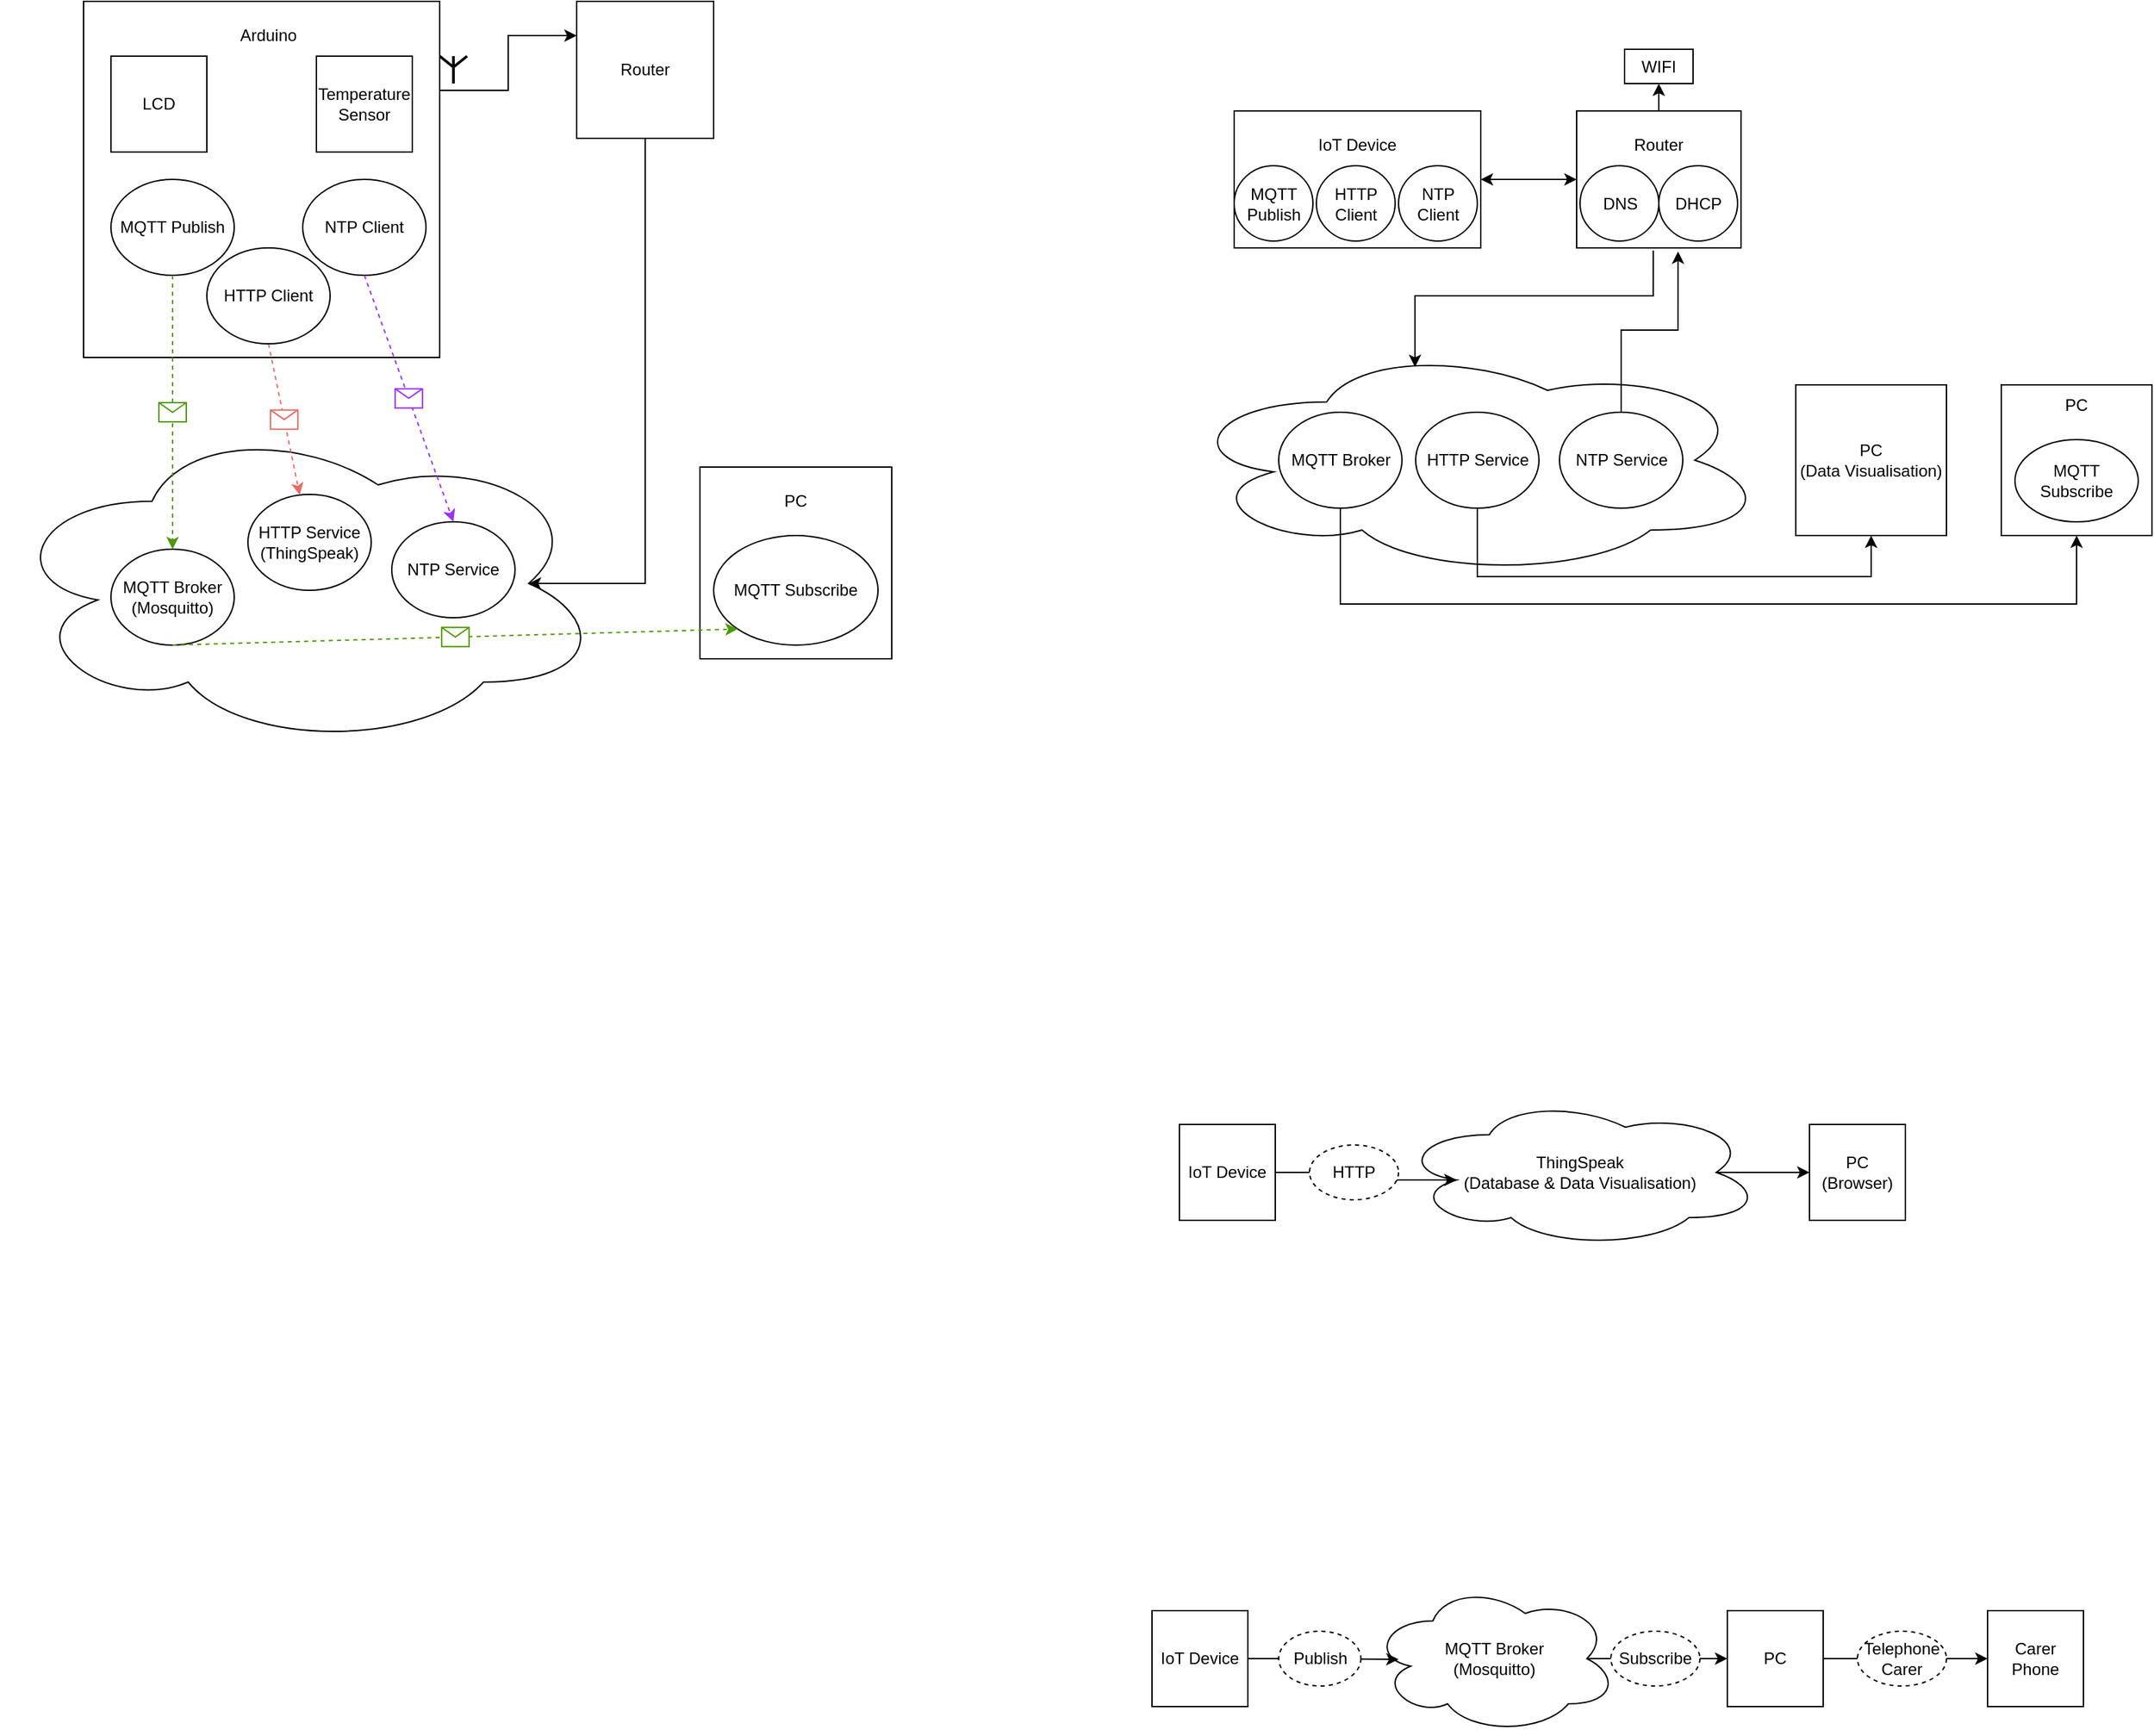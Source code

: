 <mxfile version="22.1.16" type="device">
  <diagram name="Page-1" id="0yGpoNeoxVm-OERjQBZb">
    <mxGraphModel dx="1509" dy="880" grid="1" gridSize="10" guides="1" tooltips="1" connect="1" arrows="1" fold="1" page="1" pageScale="1" pageWidth="827" pageHeight="1169" math="0" shadow="0">
      <root>
        <mxCell id="0" />
        <mxCell id="1" parent="0" />
        <mxCell id="Wd25hD4AQNklsteWxAcO-42" value="" style="rounded=0;whiteSpace=wrap;html=1;" vertex="1" parent="1">
          <mxGeometry x="910" y="120" width="180" height="100" as="geometry" />
        </mxCell>
        <mxCell id="Wd25hD4AQNklsteWxAcO-26" value="" style="ellipse;shape=cloud;whiteSpace=wrap;html=1;movable=1;resizable=1;rotatable=1;deletable=1;editable=1;locked=0;connectable=1;" vertex="1" parent="1">
          <mxGeometry x="870" y="290" width="430" height="170" as="geometry" />
        </mxCell>
        <mxCell id="pfSuiuinpDNsHBikFaRI-31" value="" style="whiteSpace=wrap;html=1;aspect=fixed;" parent="1" vertex="1">
          <mxGeometry x="520" y="380" width="140" height="140" as="geometry" />
        </mxCell>
        <mxCell id="pfSuiuinpDNsHBikFaRI-27" value="" style="ellipse;shape=cloud;whiteSpace=wrap;html=1;movable=1;resizable=1;rotatable=1;deletable=1;editable=1;locked=0;connectable=1;" parent="1" vertex="1">
          <mxGeometry x="10" y="345" width="440" height="240" as="geometry" />
        </mxCell>
        <mxCell id="pfSuiuinpDNsHBikFaRI-88" style="edgeStyle=orthogonalEdgeStyle;rounded=0;orthogonalLoop=1;jettySize=auto;html=1;exitX=1;exitY=0.25;exitDx=0;exitDy=0;entryX=0;entryY=0.25;entryDx=0;entryDy=0;" parent="1" source="pfSuiuinpDNsHBikFaRI-2" target="pfSuiuinpDNsHBikFaRI-4" edge="1">
          <mxGeometry relative="1" as="geometry" />
        </mxCell>
        <mxCell id="pfSuiuinpDNsHBikFaRI-2" value="" style="whiteSpace=wrap;html=1;aspect=fixed;" parent="1" vertex="1">
          <mxGeometry x="70" y="40" width="260" height="260" as="geometry" />
        </mxCell>
        <mxCell id="pfSuiuinpDNsHBikFaRI-46" style="edgeStyle=orthogonalEdgeStyle;rounded=0;orthogonalLoop=1;jettySize=auto;html=1;exitX=0.5;exitY=1;exitDx=0;exitDy=0;entryX=0.875;entryY=0.5;entryDx=0;entryDy=0;entryPerimeter=0;" parent="1" source="pfSuiuinpDNsHBikFaRI-4" target="pfSuiuinpDNsHBikFaRI-27" edge="1">
          <mxGeometry relative="1" as="geometry">
            <mxPoint x="460" y="440" as="targetPoint" />
            <Array as="points">
              <mxPoint x="480" y="465" />
            </Array>
          </mxGeometry>
        </mxCell>
        <mxCell id="pfSuiuinpDNsHBikFaRI-4" value="Router" style="whiteSpace=wrap;html=1;aspect=fixed;" parent="1" vertex="1">
          <mxGeometry x="430" y="40" width="100" height="100" as="geometry" />
        </mxCell>
        <mxCell id="pfSuiuinpDNsHBikFaRI-29" value="MQTT Subscribe" style="ellipse;whiteSpace=wrap;html=1;" parent="1" vertex="1">
          <mxGeometry x="530" y="430" width="120" height="80" as="geometry" />
        </mxCell>
        <mxCell id="pfSuiuinpDNsHBikFaRI-33" value="PC" style="text;html=1;strokeColor=none;fillColor=none;align=center;verticalAlign=middle;whiteSpace=wrap;rounded=0;" parent="1" vertex="1">
          <mxGeometry x="560" y="390" width="60" height="30" as="geometry" />
        </mxCell>
        <mxCell id="pfSuiuinpDNsHBikFaRI-36" value="MQTT Publish" style="ellipse;whiteSpace=wrap;html=1;" parent="1" vertex="1">
          <mxGeometry x="90" y="170" width="90" height="70" as="geometry" />
        </mxCell>
        <mxCell id="pfSuiuinpDNsHBikFaRI-37" value="Arduino" style="text;html=1;strokeColor=none;fillColor=none;align=center;verticalAlign=middle;whiteSpace=wrap;rounded=0;" parent="1" vertex="1">
          <mxGeometry x="175" y="50" width="60" height="30" as="geometry" />
        </mxCell>
        <mxCell id="pfSuiuinpDNsHBikFaRI-39" value="LCD" style="whiteSpace=wrap;html=1;aspect=fixed;" parent="1" vertex="1">
          <mxGeometry x="90" y="80" width="70" height="70" as="geometry" />
        </mxCell>
        <mxCell id="pfSuiuinpDNsHBikFaRI-40" value="Temperature Sensor" style="whiteSpace=wrap;html=1;aspect=fixed;" parent="1" vertex="1">
          <mxGeometry x="240" y="80" width="70" height="70" as="geometry" />
        </mxCell>
        <mxCell id="pfSuiuinpDNsHBikFaRI-50" value="" style="endArrow=classic;html=1;rounded=0;exitX=0.5;exitY=1;exitDx=0;exitDy=0;entryX=0.5;entryY=0;entryDx=0;entryDy=0;dashed=1;strokeColor=#4D9900;" parent="1" source="pfSuiuinpDNsHBikFaRI-36" target="pfSuiuinpDNsHBikFaRI-82" edge="1">
          <mxGeometry relative="1" as="geometry">
            <mxPoint x="170" y="250" as="sourcePoint" />
            <mxPoint x="260" y="410" as="targetPoint" />
          </mxGeometry>
        </mxCell>
        <mxCell id="pfSuiuinpDNsHBikFaRI-51" value="" style="shape=message;html=1;outlineConnect=0;strokeColor=#4D9900;" parent="pfSuiuinpDNsHBikFaRI-50" vertex="1">
          <mxGeometry width="20" height="14" relative="1" as="geometry">
            <mxPoint x="-10" y="-7" as="offset" />
          </mxGeometry>
        </mxCell>
        <mxCell id="pfSuiuinpDNsHBikFaRI-62" value="IoT Device" style="whiteSpace=wrap;html=1;aspect=fixed;" parent="1" vertex="1">
          <mxGeometry x="850" y="1215" width="70" height="70" as="geometry" />
        </mxCell>
        <mxCell id="pfSuiuinpDNsHBikFaRI-63" value="PC" style="whiteSpace=wrap;html=1;aspect=fixed;" parent="1" vertex="1">
          <mxGeometry x="1270" y="1215" width="70" height="70" as="geometry" />
        </mxCell>
        <mxCell id="Wd25hD4AQNklsteWxAcO-57" style="edgeStyle=orthogonalEdgeStyle;rounded=0;orthogonalLoop=1;jettySize=auto;html=1;exitX=0.875;exitY=0.5;exitDx=0;exitDy=0;exitPerimeter=0;entryX=0;entryY=0.5;entryDx=0;entryDy=0;" edge="1" parent="1" source="pfSuiuinpDNsHBikFaRI-64" target="pfSuiuinpDNsHBikFaRI-63">
          <mxGeometry relative="1" as="geometry" />
        </mxCell>
        <mxCell id="pfSuiuinpDNsHBikFaRI-64" value="MQTT Broker&lt;br&gt;(Mosquitto)" style="ellipse;shape=cloud;whiteSpace=wrap;html=1;" parent="1" vertex="1">
          <mxGeometry x="1010" y="1195" width="180" height="110" as="geometry" />
        </mxCell>
        <mxCell id="pfSuiuinpDNsHBikFaRI-68" value="Subscribe" style="ellipse;whiteSpace=wrap;html=1;dashed=1;" parent="1" vertex="1">
          <mxGeometry x="1185" y="1230" width="65" height="40" as="geometry" />
        </mxCell>
        <mxCell id="pfSuiuinpDNsHBikFaRI-72" value="Carer Phone" style="whiteSpace=wrap;html=1;aspect=fixed;" parent="1" vertex="1">
          <mxGeometry x="1460" y="1215" width="70" height="70" as="geometry" />
        </mxCell>
        <mxCell id="pfSuiuinpDNsHBikFaRI-73" value="" style="endArrow=classic;html=1;rounded=0;exitX=1;exitY=0.5;exitDx=0;exitDy=0;entryX=0;entryY=0.5;entryDx=0;entryDy=0;" parent="1" source="pfSuiuinpDNsHBikFaRI-63" target="pfSuiuinpDNsHBikFaRI-72" edge="1">
          <mxGeometry width="50" height="50" relative="1" as="geometry">
            <mxPoint x="1369" y="1490" as="sourcePoint" />
            <mxPoint x="1283" y="1380" as="targetPoint" />
          </mxGeometry>
        </mxCell>
        <mxCell id="pfSuiuinpDNsHBikFaRI-74" value="Telephone Carer" style="ellipse;whiteSpace=wrap;html=1;dashed=1;" parent="1" vertex="1">
          <mxGeometry x="1365" y="1230" width="65" height="40" as="geometry" />
        </mxCell>
        <mxCell id="pfSuiuinpDNsHBikFaRI-75" value="IoT Device" style="whiteSpace=wrap;html=1;aspect=fixed;" parent="1" vertex="1">
          <mxGeometry x="870" y="860" width="70" height="70" as="geometry" />
        </mxCell>
        <mxCell id="pfSuiuinpDNsHBikFaRI-102" style="edgeStyle=orthogonalEdgeStyle;rounded=0;orthogonalLoop=1;jettySize=auto;html=1;exitX=0.875;exitY=0.5;exitDx=0;exitDy=0;exitPerimeter=0;entryX=0;entryY=0.5;entryDx=0;entryDy=0;" parent="1" source="pfSuiuinpDNsHBikFaRI-76" target="pfSuiuinpDNsHBikFaRI-101" edge="1">
          <mxGeometry relative="1" as="geometry" />
        </mxCell>
        <mxCell id="pfSuiuinpDNsHBikFaRI-76" value="ThingSpeak&lt;br&gt;(Database &amp;amp; Data Visualisation)" style="ellipse;shape=cloud;whiteSpace=wrap;html=1;" parent="1" vertex="1">
          <mxGeometry x="1030" y="840" width="265" height="110" as="geometry" />
        </mxCell>
        <mxCell id="pfSuiuinpDNsHBikFaRI-80" value="NTP Client" style="ellipse;whiteSpace=wrap;html=1;" parent="1" vertex="1">
          <mxGeometry x="230" y="170" width="90" height="70" as="geometry" />
        </mxCell>
        <mxCell id="pfSuiuinpDNsHBikFaRI-82" value="MQTT Broker&lt;br style=&quot;border-color: var(--border-color);&quot;&gt;(Mosquitto)" style="ellipse;whiteSpace=wrap;html=1;" parent="1" vertex="1">
          <mxGeometry x="90" y="440" width="90" height="70" as="geometry" />
        </mxCell>
        <mxCell id="pfSuiuinpDNsHBikFaRI-83" value="HTTP Service&lt;br style=&quot;border-color: var(--border-color);&quot;&gt;(ThingSpeak)" style="ellipse;whiteSpace=wrap;html=1;" parent="1" vertex="1">
          <mxGeometry x="190" y="400" width="90" height="70" as="geometry" />
        </mxCell>
        <mxCell id="pfSuiuinpDNsHBikFaRI-84" value="NTP Service" style="ellipse;whiteSpace=wrap;html=1;" parent="1" vertex="1">
          <mxGeometry x="295" y="420" width="90" height="70" as="geometry" />
        </mxCell>
        <mxCell id="pfSuiuinpDNsHBikFaRI-85" value="" style="verticalLabelPosition=bottom;shadow=0;dashed=0;align=center;html=1;verticalAlign=top;shape=mxgraph.electrical.radio.aerial_-_antenna_1;strokeWidth=2;" parent="1" vertex="1">
          <mxGeometry x="330" y="80" width="20" height="20" as="geometry" />
        </mxCell>
        <mxCell id="pfSuiuinpDNsHBikFaRI-89" value="" style="endArrow=classic;html=1;rounded=0;dashed=1;exitX=0.5;exitY=1;exitDx=0;exitDy=0;strokeColor=#EA6B66;" parent="1" source="pfSuiuinpDNsHBikFaRI-91" target="pfSuiuinpDNsHBikFaRI-83" edge="1">
          <mxGeometry relative="1" as="geometry">
            <mxPoint x="237" y="240" as="sourcePoint" />
            <mxPoint x="340" y="430" as="targetPoint" />
          </mxGeometry>
        </mxCell>
        <mxCell id="pfSuiuinpDNsHBikFaRI-90" value="" style="shape=message;html=1;outlineConnect=0;strokeColor=#EA6B66;" parent="pfSuiuinpDNsHBikFaRI-89" vertex="1">
          <mxGeometry width="20" height="14" relative="1" as="geometry">
            <mxPoint x="-10" y="-7" as="offset" />
          </mxGeometry>
        </mxCell>
        <mxCell id="pfSuiuinpDNsHBikFaRI-91" value="HTTP Client" style="ellipse;whiteSpace=wrap;html=1;" parent="1" vertex="1">
          <mxGeometry x="160" y="220" width="90" height="70" as="geometry" />
        </mxCell>
        <mxCell id="pfSuiuinpDNsHBikFaRI-92" value="" style="endArrow=classic;html=1;rounded=0;dashed=1;exitX=0.5;exitY=1;exitDx=0;exitDy=0;entryX=0.5;entryY=0;entryDx=0;entryDy=0;strokeColor=#9933FF;" parent="1" source="pfSuiuinpDNsHBikFaRI-80" target="pfSuiuinpDNsHBikFaRI-84" edge="1">
          <mxGeometry relative="1" as="geometry">
            <mxPoint x="215" y="300" as="sourcePoint" />
            <mxPoint x="343" y="435" as="targetPoint" />
          </mxGeometry>
        </mxCell>
        <mxCell id="pfSuiuinpDNsHBikFaRI-93" value="" style="shape=message;html=1;outlineConnect=0;strokeColor=#9933FF;" parent="pfSuiuinpDNsHBikFaRI-92" vertex="1">
          <mxGeometry width="20" height="14" relative="1" as="geometry">
            <mxPoint x="-10" y="-7" as="offset" />
          </mxGeometry>
        </mxCell>
        <mxCell id="pfSuiuinpDNsHBikFaRI-99" value="" style="endArrow=classic;html=1;rounded=0;exitX=0.5;exitY=1;exitDx=0;exitDy=0;dashed=1;strokeColor=#4D9900;entryX=0;entryY=1;entryDx=0;entryDy=0;" parent="1" source="pfSuiuinpDNsHBikFaRI-82" target="pfSuiuinpDNsHBikFaRI-29" edge="1">
          <mxGeometry relative="1" as="geometry">
            <mxPoint x="270" y="475" as="sourcePoint" />
            <mxPoint x="340" y="610" as="targetPoint" />
          </mxGeometry>
        </mxCell>
        <mxCell id="pfSuiuinpDNsHBikFaRI-100" value="" style="shape=message;html=1;outlineConnect=0;strokeColor=#4D9900;" parent="pfSuiuinpDNsHBikFaRI-99" vertex="1">
          <mxGeometry width="20" height="14" relative="1" as="geometry">
            <mxPoint x="-10" y="-7" as="offset" />
          </mxGeometry>
        </mxCell>
        <mxCell id="pfSuiuinpDNsHBikFaRI-101" value="PC&lt;br&gt;(Browser)" style="whiteSpace=wrap;html=1;aspect=fixed;" parent="1" vertex="1">
          <mxGeometry x="1330" y="860" width="70" height="70" as="geometry" />
        </mxCell>
        <mxCell id="Wd25hD4AQNklsteWxAcO-1" value="" style="whiteSpace=wrap;html=1;aspect=fixed;" vertex="1" parent="1">
          <mxGeometry x="1470" y="320" width="110" height="110" as="geometry" />
        </mxCell>
        <mxCell id="Wd25hD4AQNklsteWxAcO-6" value="MQTT Subscribe" style="ellipse;whiteSpace=wrap;html=1;" vertex="1" parent="1">
          <mxGeometry x="1480" y="360" width="90" height="60" as="geometry" />
        </mxCell>
        <mxCell id="Wd25hD4AQNklsteWxAcO-7" value="PC" style="text;html=1;strokeColor=none;fillColor=none;align=center;verticalAlign=middle;whiteSpace=wrap;rounded=0;" vertex="1" parent="1">
          <mxGeometry x="1495" y="320" width="60" height="30" as="geometry" />
        </mxCell>
        <mxCell id="Wd25hD4AQNklsteWxAcO-33" style="edgeStyle=orthogonalEdgeStyle;rounded=0;orthogonalLoop=1;jettySize=auto;html=1;exitX=0.5;exitY=1;exitDx=0;exitDy=0;entryX=0.5;entryY=1;entryDx=0;entryDy=0;" edge="1" parent="1" source="Wd25hD4AQNklsteWxAcO-15" target="Wd25hD4AQNklsteWxAcO-1">
          <mxGeometry relative="1" as="geometry">
            <Array as="points">
              <mxPoint x="987" y="480" />
              <mxPoint x="1525" y="480" />
            </Array>
          </mxGeometry>
        </mxCell>
        <mxCell id="Wd25hD4AQNklsteWxAcO-15" value="MQTT Broker" style="ellipse;whiteSpace=wrap;html=1;" vertex="1" parent="1">
          <mxGeometry x="942.5" y="340" width="90" height="70" as="geometry" />
        </mxCell>
        <mxCell id="Wd25hD4AQNklsteWxAcO-34" style="edgeStyle=orthogonalEdgeStyle;rounded=0;orthogonalLoop=1;jettySize=auto;html=1;exitX=0.5;exitY=1;exitDx=0;exitDy=0;entryX=0.5;entryY=1;entryDx=0;entryDy=0;" edge="1" parent="1" source="Wd25hD4AQNklsteWxAcO-16" target="Wd25hD4AQNklsteWxAcO-27">
          <mxGeometry relative="1" as="geometry">
            <Array as="points">
              <mxPoint x="1087" y="460" />
              <mxPoint x="1375" y="460" />
            </Array>
          </mxGeometry>
        </mxCell>
        <mxCell id="Wd25hD4AQNklsteWxAcO-16" value="HTTP Service" style="ellipse;whiteSpace=wrap;html=1;" vertex="1" parent="1">
          <mxGeometry x="1042.5" y="340" width="90" height="70" as="geometry" />
        </mxCell>
        <mxCell id="Wd25hD4AQNklsteWxAcO-51" style="edgeStyle=orthogonalEdgeStyle;rounded=0;orthogonalLoop=1;jettySize=auto;html=1;exitX=0.5;exitY=0;exitDx=0;exitDy=0;entryX=0.617;entryY=1.026;entryDx=0;entryDy=0;entryPerimeter=0;" edge="1" parent="1" source="Wd25hD4AQNklsteWxAcO-17" target="Wd25hD4AQNklsteWxAcO-44">
          <mxGeometry relative="1" as="geometry" />
        </mxCell>
        <mxCell id="Wd25hD4AQNklsteWxAcO-17" value="NTP Service" style="ellipse;whiteSpace=wrap;html=1;" vertex="1" parent="1">
          <mxGeometry x="1147.5" y="340" width="90" height="70" as="geometry" />
        </mxCell>
        <mxCell id="Wd25hD4AQNklsteWxAcO-27" value="PC&lt;br&gt;(Data Visualisation)" style="whiteSpace=wrap;html=1;aspect=fixed;" vertex="1" parent="1">
          <mxGeometry x="1320" y="320" width="110" height="110" as="geometry" />
        </mxCell>
        <mxCell id="Wd25hD4AQNklsteWxAcO-38" value="MQTT Publish" style="ellipse;whiteSpace=wrap;html=1;" vertex="1" parent="1">
          <mxGeometry x="910" y="160" width="57.5" height="55" as="geometry" />
        </mxCell>
        <mxCell id="Wd25hD4AQNklsteWxAcO-39" value="NTP Client" style="ellipse;whiteSpace=wrap;html=1;" vertex="1" parent="1">
          <mxGeometry x="1030" y="160" width="57.5" height="55" as="geometry" />
        </mxCell>
        <mxCell id="Wd25hD4AQNklsteWxAcO-40" value="HTTP Client" style="ellipse;whiteSpace=wrap;html=1;" vertex="1" parent="1">
          <mxGeometry x="970" y="160" width="57.5" height="55" as="geometry" />
        </mxCell>
        <mxCell id="Wd25hD4AQNklsteWxAcO-41" value="IoT Device" style="text;html=1;strokeColor=none;fillColor=none;align=center;verticalAlign=middle;whiteSpace=wrap;rounded=0;" vertex="1" parent="1">
          <mxGeometry x="970" y="130" width="60" height="30" as="geometry" />
        </mxCell>
        <mxCell id="Wd25hD4AQNklsteWxAcO-54" style="edgeStyle=orthogonalEdgeStyle;rounded=0;orthogonalLoop=1;jettySize=auto;html=1;exitX=0.5;exitY=0;exitDx=0;exitDy=0;entryX=0.5;entryY=1;entryDx=0;entryDy=0;" edge="1" parent="1" source="Wd25hD4AQNklsteWxAcO-44" target="Wd25hD4AQNklsteWxAcO-52">
          <mxGeometry relative="1" as="geometry" />
        </mxCell>
        <mxCell id="Wd25hD4AQNklsteWxAcO-44" value="" style="rounded=0;whiteSpace=wrap;html=1;" vertex="1" parent="1">
          <mxGeometry x="1160" y="120" width="120" height="100" as="geometry" />
        </mxCell>
        <mxCell id="Wd25hD4AQNklsteWxAcO-45" value="DNS" style="ellipse;whiteSpace=wrap;html=1;" vertex="1" parent="1">
          <mxGeometry x="1162.5" y="160" width="57.5" height="55" as="geometry" />
        </mxCell>
        <mxCell id="Wd25hD4AQNklsteWxAcO-47" value="DHCP" style="ellipse;whiteSpace=wrap;html=1;" vertex="1" parent="1">
          <mxGeometry x="1220" y="160" width="57.5" height="55" as="geometry" />
        </mxCell>
        <mxCell id="Wd25hD4AQNklsteWxAcO-48" value="Router" style="text;html=1;strokeColor=none;fillColor=none;align=center;verticalAlign=middle;whiteSpace=wrap;rounded=0;" vertex="1" parent="1">
          <mxGeometry x="1190" y="130" width="60" height="30" as="geometry" />
        </mxCell>
        <mxCell id="Wd25hD4AQNklsteWxAcO-49" style="edgeStyle=orthogonalEdgeStyle;rounded=0;orthogonalLoop=1;jettySize=auto;html=1;exitX=0.466;exitY=1.02;exitDx=0;exitDy=0;entryX=0.4;entryY=0.1;entryDx=0;entryDy=0;entryPerimeter=0;exitPerimeter=0;" edge="1" parent="1" source="Wd25hD4AQNklsteWxAcO-44" target="Wd25hD4AQNklsteWxAcO-26">
          <mxGeometry relative="1" as="geometry" />
        </mxCell>
        <mxCell id="Wd25hD4AQNklsteWxAcO-52" value="WIFI" style="rounded=0;whiteSpace=wrap;html=1;" vertex="1" parent="1">
          <mxGeometry x="1195" y="75" width="50" height="25" as="geometry" />
        </mxCell>
        <mxCell id="Wd25hD4AQNklsteWxAcO-55" value="" style="endArrow=classic;startArrow=classic;html=1;rounded=0;entryX=0;entryY=0.5;entryDx=0;entryDy=0;exitX=1;exitY=0.5;exitDx=0;exitDy=0;" edge="1" parent="1" source="Wd25hD4AQNklsteWxAcO-42" target="Wd25hD4AQNklsteWxAcO-44">
          <mxGeometry width="50" height="50" relative="1" as="geometry">
            <mxPoint x="1108" y="220" as="sourcePoint" />
            <mxPoint x="1158" y="170" as="targetPoint" />
          </mxGeometry>
        </mxCell>
        <mxCell id="Wd25hD4AQNklsteWxAcO-58" style="edgeStyle=orthogonalEdgeStyle;rounded=0;orthogonalLoop=1;jettySize=auto;html=1;exitX=1;exitY=0.5;exitDx=0;exitDy=0;entryX=0.111;entryY=0.505;entryDx=0;entryDy=0;entryPerimeter=0;" edge="1" parent="1" source="pfSuiuinpDNsHBikFaRI-62" target="pfSuiuinpDNsHBikFaRI-64">
          <mxGeometry relative="1" as="geometry" />
        </mxCell>
        <mxCell id="pfSuiuinpDNsHBikFaRI-67" value="Publish" style="ellipse;whiteSpace=wrap;html=1;dashed=1;" parent="1" vertex="1">
          <mxGeometry x="942.5" y="1230" width="60" height="40" as="geometry" />
        </mxCell>
        <mxCell id="Wd25hD4AQNklsteWxAcO-59" style="edgeStyle=orthogonalEdgeStyle;rounded=0;orthogonalLoop=1;jettySize=auto;html=1;exitX=1;exitY=0.5;exitDx=0;exitDy=0;entryX=0.16;entryY=0.55;entryDx=0;entryDy=0;entryPerimeter=0;" edge="1" parent="1" source="pfSuiuinpDNsHBikFaRI-75" target="pfSuiuinpDNsHBikFaRI-76">
          <mxGeometry relative="1" as="geometry" />
        </mxCell>
        <mxCell id="pfSuiuinpDNsHBikFaRI-79" value="HTTP" style="ellipse;whiteSpace=wrap;html=1;dashed=1;" parent="1" vertex="1">
          <mxGeometry x="965" y="875" width="65" height="40" as="geometry" />
        </mxCell>
      </root>
    </mxGraphModel>
  </diagram>
</mxfile>
